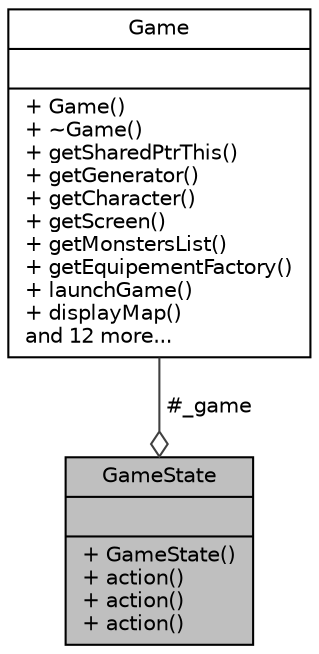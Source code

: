 digraph "GameState"
{
  edge [fontname="Helvetica",fontsize="10",labelfontname="Helvetica",labelfontsize="10"];
  node [fontname="Helvetica",fontsize="10",shape=record];
  Node1 [label="{GameState\n||+ GameState()\l+ action()\l+ action()\l+ action()\l}",height=0.2,width=0.4,color="black", fillcolor="grey75", style="filled" fontcolor="black"];
  Node2 -> Node1 [color="grey25",fontsize="10",style="solid",label=" #_game" ,arrowhead="odiamond",fontname="Helvetica"];
  Node2 [label="{Game\n||+ Game()\l+ ~Game()\l+ getSharedPtrThis()\l+ getGenerator()\l+ getCharacter()\l+ getScreen()\l+ getMonstersList()\l+ getEquipementFactory()\l+ launchGame()\l+ displayMap()\land 12 more...\l}",height=0.2,width=0.4,color="black", fillcolor="white", style="filled",URL="$classGame.html"];
}
